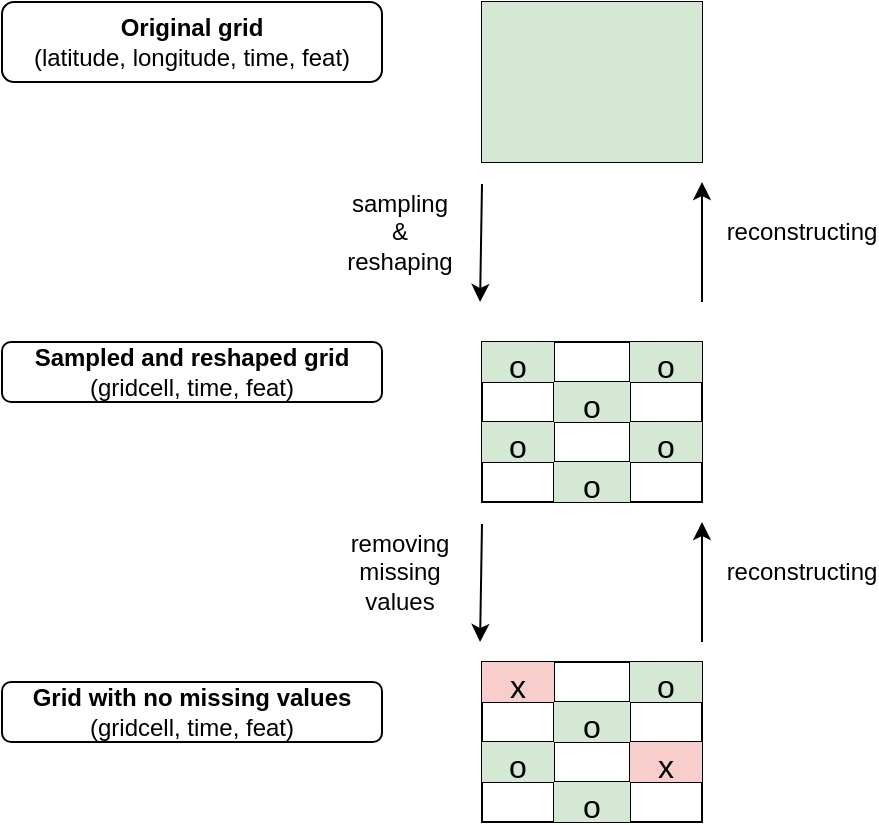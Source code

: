 <mxfile version="22.1.17" type="device">
  <diagram name="Page-1" id="LOWEnYynPxril9GLaBs4">
    <mxGraphModel dx="1188" dy="754" grid="1" gridSize="10" guides="1" tooltips="1" connect="1" arrows="1" fold="1" page="1" pageScale="1" pageWidth="850" pageHeight="1100" math="0" shadow="0">
      <root>
        <mxCell id="0" />
        <mxCell id="1" parent="0" />
        <mxCell id="EKwU7zrqf9ErRtjPEEoi-3" value="&lt;b&gt;Original grid&lt;/b&gt;&lt;br&gt;(latitude, longitude, time, feat)" style="rounded=1;whiteSpace=wrap;html=1;" vertex="1" parent="1">
          <mxGeometry x="120" y="160" width="190" height="40" as="geometry" />
        </mxCell>
        <mxCell id="EKwU7zrqf9ErRtjPEEoi-4" value="&lt;b&gt;Sampled and reshaped grid&lt;br&gt;&lt;/b&gt;(gridcell, time, feat)" style="rounded=1;whiteSpace=wrap;html=1;" vertex="1" parent="1">
          <mxGeometry x="120" y="330" width="190" height="30" as="geometry" />
        </mxCell>
        <mxCell id="EKwU7zrqf9ErRtjPEEoi-5" value="&lt;b&gt;Grid with no missing values&lt;br&gt;&lt;/b&gt;(gridcell, time, feat)" style="rounded=1;whiteSpace=wrap;html=1;" vertex="1" parent="1">
          <mxGeometry x="120" y="500" width="190" height="30" as="geometry" />
        </mxCell>
        <mxCell id="EKwU7zrqf9ErRtjPEEoi-6" value="" style="shape=table;startSize=0;container=1;collapsible=0;childLayout=tableLayout;fontSize=16;" vertex="1" parent="1">
          <mxGeometry x="360" y="160" width="110" height="80" as="geometry" />
        </mxCell>
        <mxCell id="EKwU7zrqf9ErRtjPEEoi-7" value="" style="shape=tableRow;horizontal=0;startSize=0;swimlaneHead=0;swimlaneBody=0;strokeColor=inherit;top=0;left=0;bottom=0;right=0;collapsible=0;dropTarget=0;fillColor=none;points=[[0,0.5],[1,0.5]];portConstraint=eastwest;fontSize=16;" vertex="1" parent="EKwU7zrqf9ErRtjPEEoi-6">
          <mxGeometry width="110" height="20" as="geometry" />
        </mxCell>
        <mxCell id="EKwU7zrqf9ErRtjPEEoi-8" value="" style="shape=partialRectangle;html=1;whiteSpace=wrap;connectable=0;strokeColor=#82b366;overflow=hidden;fillColor=#d5e8d4;top=0;left=0;bottom=0;right=0;pointerEvents=1;fontSize=16;perimeterSpacing=2;" vertex="1" parent="EKwU7zrqf9ErRtjPEEoi-7">
          <mxGeometry width="36" height="20" as="geometry">
            <mxRectangle width="36" height="20" as="alternateBounds" />
          </mxGeometry>
        </mxCell>
        <mxCell id="EKwU7zrqf9ErRtjPEEoi-9" value="" style="shape=partialRectangle;html=1;whiteSpace=wrap;connectable=0;strokeColor=#82b366;overflow=hidden;fillColor=#d5e8d4;top=0;left=0;bottom=0;right=0;pointerEvents=1;fontSize=16;perimeterSpacing=2;" vertex="1" parent="EKwU7zrqf9ErRtjPEEoi-7">
          <mxGeometry x="36" width="38" height="20" as="geometry">
            <mxRectangle width="38" height="20" as="alternateBounds" />
          </mxGeometry>
        </mxCell>
        <mxCell id="EKwU7zrqf9ErRtjPEEoi-10" value="" style="shape=partialRectangle;html=1;whiteSpace=wrap;connectable=0;strokeColor=#82b366;overflow=hidden;fillColor=#d5e8d4;top=0;left=0;bottom=0;right=0;pointerEvents=1;fontSize=16;perimeterSpacing=2;" vertex="1" parent="EKwU7zrqf9ErRtjPEEoi-7">
          <mxGeometry x="74" width="36" height="20" as="geometry">
            <mxRectangle width="36" height="20" as="alternateBounds" />
          </mxGeometry>
        </mxCell>
        <mxCell id="EKwU7zrqf9ErRtjPEEoi-32" value="" style="shape=tableRow;horizontal=0;startSize=0;swimlaneHead=0;swimlaneBody=0;strokeColor=inherit;top=0;left=0;bottom=0;right=0;collapsible=0;dropTarget=0;fillColor=none;points=[[0,0.5],[1,0.5]];portConstraint=eastwest;fontSize=16;" vertex="1" parent="EKwU7zrqf9ErRtjPEEoi-6">
          <mxGeometry y="20" width="110" height="20" as="geometry" />
        </mxCell>
        <mxCell id="EKwU7zrqf9ErRtjPEEoi-33" value="" style="shape=partialRectangle;html=1;whiteSpace=wrap;connectable=0;strokeColor=#82b366;overflow=hidden;fillColor=#d5e8d4;top=0;left=0;bottom=0;right=0;pointerEvents=1;fontSize=16;perimeterSpacing=2;" vertex="1" parent="EKwU7zrqf9ErRtjPEEoi-32">
          <mxGeometry width="36" height="20" as="geometry">
            <mxRectangle width="36" height="20" as="alternateBounds" />
          </mxGeometry>
        </mxCell>
        <mxCell id="EKwU7zrqf9ErRtjPEEoi-34" value="" style="shape=partialRectangle;html=1;whiteSpace=wrap;connectable=0;strokeColor=#82b366;overflow=hidden;fillColor=#d5e8d4;top=0;left=0;bottom=0;right=0;pointerEvents=1;fontSize=16;perimeterSpacing=2;" vertex="1" parent="EKwU7zrqf9ErRtjPEEoi-32">
          <mxGeometry x="36" width="38" height="20" as="geometry">
            <mxRectangle width="38" height="20" as="alternateBounds" />
          </mxGeometry>
        </mxCell>
        <mxCell id="EKwU7zrqf9ErRtjPEEoi-35" value="" style="shape=partialRectangle;html=1;whiteSpace=wrap;connectable=0;strokeColor=#82b366;overflow=hidden;fillColor=#d5e8d4;top=0;left=0;bottom=0;right=0;pointerEvents=1;fontSize=16;perimeterSpacing=2;" vertex="1" parent="EKwU7zrqf9ErRtjPEEoi-32">
          <mxGeometry x="74" width="36" height="20" as="geometry">
            <mxRectangle width="36" height="20" as="alternateBounds" />
          </mxGeometry>
        </mxCell>
        <mxCell id="EKwU7zrqf9ErRtjPEEoi-11" value="" style="shape=tableRow;horizontal=0;startSize=0;swimlaneHead=0;swimlaneBody=0;strokeColor=inherit;top=0;left=0;bottom=0;right=0;collapsible=0;dropTarget=0;fillColor=none;points=[[0,0.5],[1,0.5]];portConstraint=eastwest;fontSize=16;" vertex="1" parent="EKwU7zrqf9ErRtjPEEoi-6">
          <mxGeometry y="40" width="110" height="20" as="geometry" />
        </mxCell>
        <mxCell id="EKwU7zrqf9ErRtjPEEoi-12" value="" style="shape=partialRectangle;html=1;whiteSpace=wrap;connectable=0;strokeColor=#82b366;overflow=hidden;fillColor=#d5e8d4;top=0;left=0;bottom=0;right=0;pointerEvents=1;fontSize=16;perimeterSpacing=2;" vertex="1" parent="EKwU7zrqf9ErRtjPEEoi-11">
          <mxGeometry width="36" height="20" as="geometry">
            <mxRectangle width="36" height="20" as="alternateBounds" />
          </mxGeometry>
        </mxCell>
        <mxCell id="EKwU7zrqf9ErRtjPEEoi-13" value="" style="shape=partialRectangle;html=1;whiteSpace=wrap;connectable=0;strokeColor=#82b366;overflow=hidden;fillColor=#d5e8d4;top=0;left=0;bottom=0;right=0;pointerEvents=1;fontSize=16;perimeterSpacing=2;" vertex="1" parent="EKwU7zrqf9ErRtjPEEoi-11">
          <mxGeometry x="36" width="38" height="20" as="geometry">
            <mxRectangle width="38" height="20" as="alternateBounds" />
          </mxGeometry>
        </mxCell>
        <mxCell id="EKwU7zrqf9ErRtjPEEoi-14" value="" style="shape=partialRectangle;html=1;whiteSpace=wrap;connectable=0;strokeColor=#82b366;overflow=hidden;fillColor=#d5e8d4;top=0;left=0;bottom=0;right=0;pointerEvents=1;fontSize=16;perimeterSpacing=2;" vertex="1" parent="EKwU7zrqf9ErRtjPEEoi-11">
          <mxGeometry x="74" width="36" height="20" as="geometry">
            <mxRectangle width="36" height="20" as="alternateBounds" />
          </mxGeometry>
        </mxCell>
        <mxCell id="EKwU7zrqf9ErRtjPEEoi-15" value="" style="shape=tableRow;horizontal=0;startSize=0;swimlaneHead=0;swimlaneBody=0;strokeColor=inherit;top=0;left=0;bottom=0;right=0;collapsible=0;dropTarget=0;fillColor=none;points=[[0,0.5],[1,0.5]];portConstraint=eastwest;fontSize=16;" vertex="1" parent="EKwU7zrqf9ErRtjPEEoi-6">
          <mxGeometry y="60" width="110" height="20" as="geometry" />
        </mxCell>
        <mxCell id="EKwU7zrqf9ErRtjPEEoi-16" value="" style="shape=partialRectangle;html=1;whiteSpace=wrap;connectable=0;strokeColor=#82b366;overflow=hidden;fillColor=#d5e8d4;top=0;left=0;bottom=0;right=0;pointerEvents=1;fontSize=16;perimeterSpacing=2;" vertex="1" parent="EKwU7zrqf9ErRtjPEEoi-15">
          <mxGeometry width="36" height="20" as="geometry">
            <mxRectangle width="36" height="20" as="alternateBounds" />
          </mxGeometry>
        </mxCell>
        <mxCell id="EKwU7zrqf9ErRtjPEEoi-17" value="" style="shape=partialRectangle;html=1;whiteSpace=wrap;connectable=0;strokeColor=#82b366;overflow=hidden;fillColor=#d5e8d4;top=0;left=0;bottom=0;right=0;pointerEvents=1;fontSize=16;perimeterSpacing=2;" vertex="1" parent="EKwU7zrqf9ErRtjPEEoi-15">
          <mxGeometry x="36" width="38" height="20" as="geometry">
            <mxRectangle width="38" height="20" as="alternateBounds" />
          </mxGeometry>
        </mxCell>
        <mxCell id="EKwU7zrqf9ErRtjPEEoi-18" value="" style="shape=partialRectangle;html=1;whiteSpace=wrap;connectable=0;strokeColor=#82b366;overflow=hidden;fillColor=#d5e8d4;top=0;left=0;bottom=0;right=0;pointerEvents=1;fontSize=16;perimeterSpacing=2;" vertex="1" parent="EKwU7zrqf9ErRtjPEEoi-15">
          <mxGeometry x="74" width="36" height="20" as="geometry">
            <mxRectangle width="36" height="20" as="alternateBounds" />
          </mxGeometry>
        </mxCell>
        <mxCell id="EKwU7zrqf9ErRtjPEEoi-74" value="" style="shape=table;startSize=0;container=1;collapsible=0;childLayout=tableLayout;fontSize=16;" vertex="1" parent="1">
          <mxGeometry x="360" y="490" width="110" height="80" as="geometry" />
        </mxCell>
        <mxCell id="EKwU7zrqf9ErRtjPEEoi-75" value="" style="shape=tableRow;horizontal=0;startSize=0;swimlaneHead=0;swimlaneBody=0;strokeColor=inherit;top=0;left=0;bottom=0;right=0;collapsible=0;dropTarget=0;fillColor=none;points=[[0,0.5],[1,0.5]];portConstraint=eastwest;fontSize=16;" vertex="1" parent="EKwU7zrqf9ErRtjPEEoi-74">
          <mxGeometry width="110" height="20" as="geometry" />
        </mxCell>
        <mxCell id="EKwU7zrqf9ErRtjPEEoi-76" value="x" style="shape=partialRectangle;html=1;whiteSpace=wrap;connectable=0;strokeColor=#b85450;overflow=hidden;fillColor=#f8cecc;top=0;left=0;bottom=0;right=0;pointerEvents=1;fontSize=16;" vertex="1" parent="EKwU7zrqf9ErRtjPEEoi-75">
          <mxGeometry width="36" height="20" as="geometry">
            <mxRectangle width="36" height="20" as="alternateBounds" />
          </mxGeometry>
        </mxCell>
        <mxCell id="EKwU7zrqf9ErRtjPEEoi-77" value="" style="shape=partialRectangle;html=1;whiteSpace=wrap;connectable=0;strokeColor=inherit;overflow=hidden;fillColor=none;top=0;left=0;bottom=0;right=0;pointerEvents=1;fontSize=16;" vertex="1" parent="EKwU7zrqf9ErRtjPEEoi-75">
          <mxGeometry x="36" width="38" height="20" as="geometry">
            <mxRectangle width="38" height="20" as="alternateBounds" />
          </mxGeometry>
        </mxCell>
        <mxCell id="EKwU7zrqf9ErRtjPEEoi-78" value="o" style="shape=partialRectangle;html=1;whiteSpace=wrap;connectable=0;strokeColor=#82b366;overflow=hidden;fillColor=#d5e8d4;top=0;left=0;bottom=0;right=0;pointerEvents=1;fontSize=16;" vertex="1" parent="EKwU7zrqf9ErRtjPEEoi-75">
          <mxGeometry x="74" width="36" height="20" as="geometry">
            <mxRectangle width="36" height="20" as="alternateBounds" />
          </mxGeometry>
        </mxCell>
        <mxCell id="EKwU7zrqf9ErRtjPEEoi-79" value="" style="shape=tableRow;horizontal=0;startSize=0;swimlaneHead=0;swimlaneBody=0;strokeColor=inherit;top=0;left=0;bottom=0;right=0;collapsible=0;dropTarget=0;fillColor=none;points=[[0,0.5],[1,0.5]];portConstraint=eastwest;fontSize=16;" vertex="1" parent="EKwU7zrqf9ErRtjPEEoi-74">
          <mxGeometry y="20" width="110" height="20" as="geometry" />
        </mxCell>
        <mxCell id="EKwU7zrqf9ErRtjPEEoi-80" value="" style="shape=partialRectangle;html=1;whiteSpace=wrap;connectable=0;strokeColor=inherit;overflow=hidden;fillColor=none;top=0;left=0;bottom=0;right=0;pointerEvents=1;fontSize=16;" vertex="1" parent="EKwU7zrqf9ErRtjPEEoi-79">
          <mxGeometry width="36" height="20" as="geometry">
            <mxRectangle width="36" height="20" as="alternateBounds" />
          </mxGeometry>
        </mxCell>
        <mxCell id="EKwU7zrqf9ErRtjPEEoi-81" value="o" style="shape=partialRectangle;html=1;whiteSpace=wrap;connectable=0;strokeColor=#82b366;overflow=hidden;fillColor=#d5e8d4;top=0;left=0;bottom=0;right=0;pointerEvents=1;fontSize=16;" vertex="1" parent="EKwU7zrqf9ErRtjPEEoi-79">
          <mxGeometry x="36" width="38" height="20" as="geometry">
            <mxRectangle width="38" height="20" as="alternateBounds" />
          </mxGeometry>
        </mxCell>
        <mxCell id="EKwU7zrqf9ErRtjPEEoi-82" value="" style="shape=partialRectangle;html=1;whiteSpace=wrap;connectable=0;strokeColor=inherit;overflow=hidden;fillColor=none;top=0;left=0;bottom=0;right=0;pointerEvents=1;fontSize=16;" vertex="1" parent="EKwU7zrqf9ErRtjPEEoi-79">
          <mxGeometry x="74" width="36" height="20" as="geometry">
            <mxRectangle width="36" height="20" as="alternateBounds" />
          </mxGeometry>
        </mxCell>
        <mxCell id="EKwU7zrqf9ErRtjPEEoi-83" value="" style="shape=tableRow;horizontal=0;startSize=0;swimlaneHead=0;swimlaneBody=0;strokeColor=inherit;top=0;left=0;bottom=0;right=0;collapsible=0;dropTarget=0;fillColor=none;points=[[0,0.5],[1,0.5]];portConstraint=eastwest;fontSize=16;" vertex="1" parent="EKwU7zrqf9ErRtjPEEoi-74">
          <mxGeometry y="40" width="110" height="20" as="geometry" />
        </mxCell>
        <mxCell id="EKwU7zrqf9ErRtjPEEoi-84" value="o" style="shape=partialRectangle;html=1;whiteSpace=wrap;connectable=0;strokeColor=#82b366;overflow=hidden;fillColor=#d5e8d4;top=0;left=0;bottom=0;right=0;pointerEvents=1;fontSize=16;" vertex="1" parent="EKwU7zrqf9ErRtjPEEoi-83">
          <mxGeometry width="36" height="20" as="geometry">
            <mxRectangle width="36" height="20" as="alternateBounds" />
          </mxGeometry>
        </mxCell>
        <mxCell id="EKwU7zrqf9ErRtjPEEoi-85" value="" style="shape=partialRectangle;html=1;whiteSpace=wrap;connectable=0;strokeColor=inherit;overflow=hidden;fillColor=none;top=0;left=0;bottom=0;right=0;pointerEvents=1;fontSize=16;" vertex="1" parent="EKwU7zrqf9ErRtjPEEoi-83">
          <mxGeometry x="36" width="38" height="20" as="geometry">
            <mxRectangle width="38" height="20" as="alternateBounds" />
          </mxGeometry>
        </mxCell>
        <mxCell id="EKwU7zrqf9ErRtjPEEoi-86" value="x" style="shape=partialRectangle;html=1;whiteSpace=wrap;connectable=0;strokeColor=#b85450;overflow=hidden;fillColor=#f8cecc;top=0;left=0;bottom=0;right=0;pointerEvents=1;fontSize=16;" vertex="1" parent="EKwU7zrqf9ErRtjPEEoi-83">
          <mxGeometry x="74" width="36" height="20" as="geometry">
            <mxRectangle width="36" height="20" as="alternateBounds" />
          </mxGeometry>
        </mxCell>
        <mxCell id="EKwU7zrqf9ErRtjPEEoi-87" value="" style="shape=tableRow;horizontal=0;startSize=0;swimlaneHead=0;swimlaneBody=0;strokeColor=inherit;top=0;left=0;bottom=0;right=0;collapsible=0;dropTarget=0;fillColor=none;points=[[0,0.5],[1,0.5]];portConstraint=eastwest;fontSize=16;" vertex="1" parent="EKwU7zrqf9ErRtjPEEoi-74">
          <mxGeometry y="60" width="110" height="20" as="geometry" />
        </mxCell>
        <mxCell id="EKwU7zrqf9ErRtjPEEoi-88" value="" style="shape=partialRectangle;html=1;whiteSpace=wrap;connectable=0;strokeColor=inherit;overflow=hidden;fillColor=none;top=0;left=0;bottom=0;right=0;pointerEvents=1;fontSize=16;" vertex="1" parent="EKwU7zrqf9ErRtjPEEoi-87">
          <mxGeometry width="36" height="20" as="geometry">
            <mxRectangle width="36" height="20" as="alternateBounds" />
          </mxGeometry>
        </mxCell>
        <mxCell id="EKwU7zrqf9ErRtjPEEoi-89" value="o" style="shape=partialRectangle;html=1;whiteSpace=wrap;connectable=0;strokeColor=#82b366;overflow=hidden;fillColor=#d5e8d4;top=0;left=0;bottom=0;right=0;pointerEvents=1;fontSize=16;" vertex="1" parent="EKwU7zrqf9ErRtjPEEoi-87">
          <mxGeometry x="36" width="38" height="20" as="geometry">
            <mxRectangle width="38" height="20" as="alternateBounds" />
          </mxGeometry>
        </mxCell>
        <mxCell id="EKwU7zrqf9ErRtjPEEoi-90" value="" style="shape=partialRectangle;html=1;whiteSpace=wrap;connectable=0;strokeColor=inherit;overflow=hidden;fillColor=none;top=0;left=0;bottom=0;right=0;pointerEvents=1;fontSize=16;" vertex="1" parent="EKwU7zrqf9ErRtjPEEoi-87">
          <mxGeometry x="74" width="36" height="20" as="geometry">
            <mxRectangle width="36" height="20" as="alternateBounds" />
          </mxGeometry>
        </mxCell>
        <mxCell id="EKwU7zrqf9ErRtjPEEoi-91" value="" style="shape=table;startSize=0;container=1;collapsible=0;childLayout=tableLayout;fontSize=16;" vertex="1" parent="1">
          <mxGeometry x="360" y="330" width="110" height="80" as="geometry" />
        </mxCell>
        <mxCell id="EKwU7zrqf9ErRtjPEEoi-92" value="" style="shape=tableRow;horizontal=0;startSize=0;swimlaneHead=0;swimlaneBody=0;strokeColor=inherit;top=0;left=0;bottom=0;right=0;collapsible=0;dropTarget=0;fillColor=none;points=[[0,0.5],[1,0.5]];portConstraint=eastwest;fontSize=16;" vertex="1" parent="EKwU7zrqf9ErRtjPEEoi-91">
          <mxGeometry width="110" height="20" as="geometry" />
        </mxCell>
        <mxCell id="EKwU7zrqf9ErRtjPEEoi-93" value="o" style="shape=partialRectangle;html=1;whiteSpace=wrap;connectable=0;strokeColor=#82b366;overflow=hidden;fillColor=#d5e8d4;top=0;left=0;bottom=0;right=0;pointerEvents=1;fontSize=16;" vertex="1" parent="EKwU7zrqf9ErRtjPEEoi-92">
          <mxGeometry width="36" height="20" as="geometry">
            <mxRectangle width="36" height="20" as="alternateBounds" />
          </mxGeometry>
        </mxCell>
        <mxCell id="EKwU7zrqf9ErRtjPEEoi-94" value="" style="shape=partialRectangle;html=1;whiteSpace=wrap;connectable=0;strokeColor=inherit;overflow=hidden;fillColor=none;top=0;left=0;bottom=0;right=0;pointerEvents=1;fontSize=16;" vertex="1" parent="EKwU7zrqf9ErRtjPEEoi-92">
          <mxGeometry x="36" width="38" height="20" as="geometry">
            <mxRectangle width="38" height="20" as="alternateBounds" />
          </mxGeometry>
        </mxCell>
        <mxCell id="EKwU7zrqf9ErRtjPEEoi-95" value="o" style="shape=partialRectangle;html=1;whiteSpace=wrap;connectable=0;strokeColor=#82b366;overflow=hidden;fillColor=#d5e8d4;top=0;left=0;bottom=0;right=0;pointerEvents=1;fontSize=16;" vertex="1" parent="EKwU7zrqf9ErRtjPEEoi-92">
          <mxGeometry x="74" width="36" height="20" as="geometry">
            <mxRectangle width="36" height="20" as="alternateBounds" />
          </mxGeometry>
        </mxCell>
        <mxCell id="EKwU7zrqf9ErRtjPEEoi-96" value="" style="shape=tableRow;horizontal=0;startSize=0;swimlaneHead=0;swimlaneBody=0;strokeColor=inherit;top=0;left=0;bottom=0;right=0;collapsible=0;dropTarget=0;fillColor=none;points=[[0,0.5],[1,0.5]];portConstraint=eastwest;fontSize=16;" vertex="1" parent="EKwU7zrqf9ErRtjPEEoi-91">
          <mxGeometry y="20" width="110" height="20" as="geometry" />
        </mxCell>
        <mxCell id="EKwU7zrqf9ErRtjPEEoi-97" value="" style="shape=partialRectangle;html=1;whiteSpace=wrap;connectable=0;strokeColor=inherit;overflow=hidden;fillColor=none;top=0;left=0;bottom=0;right=0;pointerEvents=1;fontSize=16;" vertex="1" parent="EKwU7zrqf9ErRtjPEEoi-96">
          <mxGeometry width="36" height="20" as="geometry">
            <mxRectangle width="36" height="20" as="alternateBounds" />
          </mxGeometry>
        </mxCell>
        <mxCell id="EKwU7zrqf9ErRtjPEEoi-98" value="o" style="shape=partialRectangle;html=1;whiteSpace=wrap;connectable=0;strokeColor=#82b366;overflow=hidden;fillColor=#d5e8d4;top=0;left=0;bottom=0;right=0;pointerEvents=1;fontSize=16;" vertex="1" parent="EKwU7zrqf9ErRtjPEEoi-96">
          <mxGeometry x="36" width="38" height="20" as="geometry">
            <mxRectangle width="38" height="20" as="alternateBounds" />
          </mxGeometry>
        </mxCell>
        <mxCell id="EKwU7zrqf9ErRtjPEEoi-99" value="" style="shape=partialRectangle;html=1;whiteSpace=wrap;connectable=0;strokeColor=inherit;overflow=hidden;fillColor=none;top=0;left=0;bottom=0;right=0;pointerEvents=1;fontSize=16;" vertex="1" parent="EKwU7zrqf9ErRtjPEEoi-96">
          <mxGeometry x="74" width="36" height="20" as="geometry">
            <mxRectangle width="36" height="20" as="alternateBounds" />
          </mxGeometry>
        </mxCell>
        <mxCell id="EKwU7zrqf9ErRtjPEEoi-100" value="" style="shape=tableRow;horizontal=0;startSize=0;swimlaneHead=0;swimlaneBody=0;strokeColor=inherit;top=0;left=0;bottom=0;right=0;collapsible=0;dropTarget=0;fillColor=none;points=[[0,0.5],[1,0.5]];portConstraint=eastwest;fontSize=16;" vertex="1" parent="EKwU7zrqf9ErRtjPEEoi-91">
          <mxGeometry y="40" width="110" height="20" as="geometry" />
        </mxCell>
        <mxCell id="EKwU7zrqf9ErRtjPEEoi-101" value="o" style="shape=partialRectangle;html=1;whiteSpace=wrap;connectable=0;strokeColor=#82b366;overflow=hidden;fillColor=#d5e8d4;top=0;left=0;bottom=0;right=0;pointerEvents=1;fontSize=16;" vertex="1" parent="EKwU7zrqf9ErRtjPEEoi-100">
          <mxGeometry width="36" height="20" as="geometry">
            <mxRectangle width="36" height="20" as="alternateBounds" />
          </mxGeometry>
        </mxCell>
        <mxCell id="EKwU7zrqf9ErRtjPEEoi-102" value="" style="shape=partialRectangle;html=1;whiteSpace=wrap;connectable=0;strokeColor=inherit;overflow=hidden;fillColor=none;top=0;left=0;bottom=0;right=0;pointerEvents=1;fontSize=16;" vertex="1" parent="EKwU7zrqf9ErRtjPEEoi-100">
          <mxGeometry x="36" width="38" height="20" as="geometry">
            <mxRectangle width="38" height="20" as="alternateBounds" />
          </mxGeometry>
        </mxCell>
        <mxCell id="EKwU7zrqf9ErRtjPEEoi-103" value="o" style="shape=partialRectangle;html=1;whiteSpace=wrap;connectable=0;strokeColor=#82b366;overflow=hidden;fillColor=#d5e8d4;top=0;left=0;bottom=0;right=0;pointerEvents=1;fontSize=16;" vertex="1" parent="EKwU7zrqf9ErRtjPEEoi-100">
          <mxGeometry x="74" width="36" height="20" as="geometry">
            <mxRectangle width="36" height="20" as="alternateBounds" />
          </mxGeometry>
        </mxCell>
        <mxCell id="EKwU7zrqf9ErRtjPEEoi-104" value="" style="shape=tableRow;horizontal=0;startSize=0;swimlaneHead=0;swimlaneBody=0;strokeColor=inherit;top=0;left=0;bottom=0;right=0;collapsible=0;dropTarget=0;fillColor=none;points=[[0,0.5],[1,0.5]];portConstraint=eastwest;fontSize=16;" vertex="1" parent="EKwU7zrqf9ErRtjPEEoi-91">
          <mxGeometry y="60" width="110" height="20" as="geometry" />
        </mxCell>
        <mxCell id="EKwU7zrqf9ErRtjPEEoi-105" value="" style="shape=partialRectangle;html=1;whiteSpace=wrap;connectable=0;strokeColor=inherit;overflow=hidden;fillColor=none;top=0;left=0;bottom=0;right=0;pointerEvents=1;fontSize=16;" vertex="1" parent="EKwU7zrqf9ErRtjPEEoi-104">
          <mxGeometry width="36" height="20" as="geometry">
            <mxRectangle width="36" height="20" as="alternateBounds" />
          </mxGeometry>
        </mxCell>
        <mxCell id="EKwU7zrqf9ErRtjPEEoi-106" value="o" style="shape=partialRectangle;html=1;whiteSpace=wrap;connectable=0;strokeColor=#82b366;overflow=hidden;fillColor=#d5e8d4;top=0;left=0;bottom=0;right=0;pointerEvents=1;fontSize=16;" vertex="1" parent="EKwU7zrqf9ErRtjPEEoi-104">
          <mxGeometry x="36" width="38" height="20" as="geometry">
            <mxRectangle width="38" height="20" as="alternateBounds" />
          </mxGeometry>
        </mxCell>
        <mxCell id="EKwU7zrqf9ErRtjPEEoi-107" value="" style="shape=partialRectangle;html=1;whiteSpace=wrap;connectable=0;strokeColor=inherit;overflow=hidden;fillColor=none;top=0;left=0;bottom=0;right=0;pointerEvents=1;fontSize=16;" vertex="1" parent="EKwU7zrqf9ErRtjPEEoi-104">
          <mxGeometry x="74" width="36" height="20" as="geometry">
            <mxRectangle width="36" height="20" as="alternateBounds" />
          </mxGeometry>
        </mxCell>
        <mxCell id="EKwU7zrqf9ErRtjPEEoi-110" value="" style="endArrow=classic;html=1;rounded=0;exitX=0.827;exitY=1.55;exitDx=0;exitDy=0;exitPerimeter=0;" edge="1" parent="1">
          <mxGeometry width="50" height="50" relative="1" as="geometry">
            <mxPoint x="360" y="251" as="sourcePoint" />
            <mxPoint x="359.03" y="310" as="targetPoint" />
          </mxGeometry>
        </mxCell>
        <mxCell id="EKwU7zrqf9ErRtjPEEoi-112" value="sampling &amp;amp;&lt;br&gt;reshaping" style="text;html=1;strokeColor=none;fillColor=none;align=center;verticalAlign=middle;whiteSpace=wrap;rounded=0;" vertex="1" parent="1">
          <mxGeometry x="289.03" y="260" width="60" height="30" as="geometry" />
        </mxCell>
        <mxCell id="EKwU7zrqf9ErRtjPEEoi-113" value="" style="endArrow=classic;html=1;rounded=0;" edge="1" parent="1">
          <mxGeometry width="50" height="50" relative="1" as="geometry">
            <mxPoint x="470" y="310" as="sourcePoint" />
            <mxPoint x="470" y="250" as="targetPoint" />
          </mxGeometry>
        </mxCell>
        <mxCell id="EKwU7zrqf9ErRtjPEEoi-114" value="reconstructing" style="text;html=1;strokeColor=none;fillColor=none;align=center;verticalAlign=middle;whiteSpace=wrap;rounded=0;" vertex="1" parent="1">
          <mxGeometry x="490" y="260" width="60" height="30" as="geometry" />
        </mxCell>
        <mxCell id="EKwU7zrqf9ErRtjPEEoi-115" value="" style="endArrow=classic;html=1;rounded=0;exitX=0.827;exitY=1.55;exitDx=0;exitDy=0;exitPerimeter=0;" edge="1" parent="1">
          <mxGeometry width="50" height="50" relative="1" as="geometry">
            <mxPoint x="360" y="421" as="sourcePoint" />
            <mxPoint x="359.03" y="480" as="targetPoint" />
          </mxGeometry>
        </mxCell>
        <mxCell id="EKwU7zrqf9ErRtjPEEoi-116" value="removing&lt;br&gt;missing values" style="text;html=1;strokeColor=none;fillColor=none;align=center;verticalAlign=middle;whiteSpace=wrap;rounded=0;" vertex="1" parent="1">
          <mxGeometry x="289.03" y="430" width="60" height="30" as="geometry" />
        </mxCell>
        <mxCell id="EKwU7zrqf9ErRtjPEEoi-117" value="" style="endArrow=classic;html=1;rounded=0;" edge="1" parent="1">
          <mxGeometry width="50" height="50" relative="1" as="geometry">
            <mxPoint x="470" y="480" as="sourcePoint" />
            <mxPoint x="470" y="420" as="targetPoint" />
          </mxGeometry>
        </mxCell>
        <mxCell id="EKwU7zrqf9ErRtjPEEoi-118" value="reconstructing" style="text;html=1;strokeColor=none;fillColor=none;align=center;verticalAlign=middle;whiteSpace=wrap;rounded=0;" vertex="1" parent="1">
          <mxGeometry x="490" y="430" width="60" height="30" as="geometry" />
        </mxCell>
      </root>
    </mxGraphModel>
  </diagram>
</mxfile>
